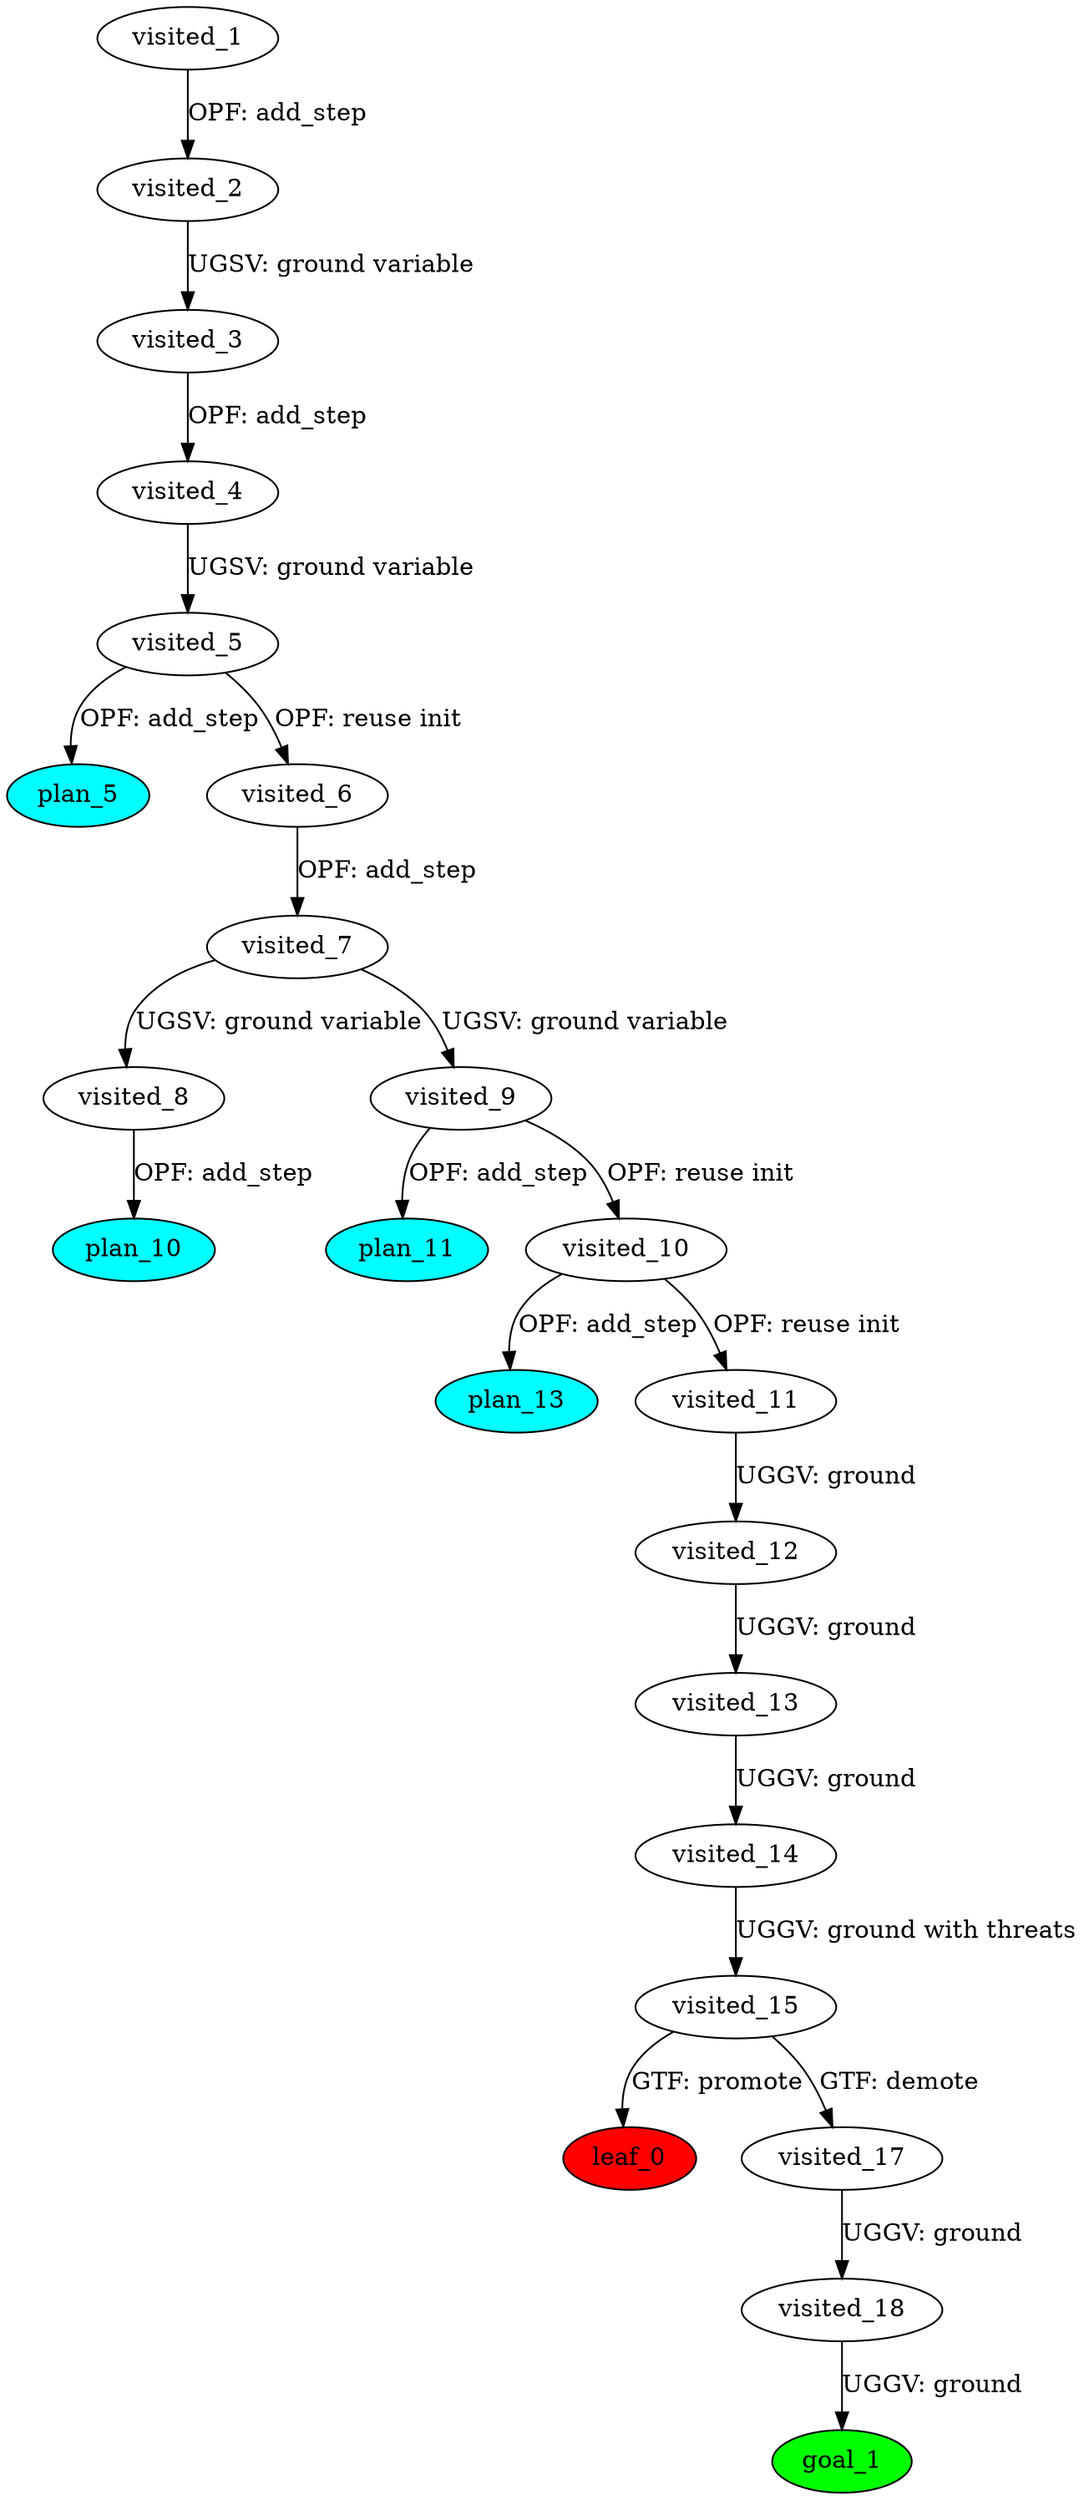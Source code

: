 digraph {
	"482444a3-14ff-1487-cdb9-d7701df1e64e" [label=plan_0 fillcolor=cyan style=filled]
	"482444a3-14ff-1487-cdb9-d7701df1e64e" [label=visited_1 fillcolor=white style=filled]
	"72e55592-05f6-0e85-e93f-d0f75d2d44bd" [label=plan_1 fillcolor=cyan style=filled]
	"482444a3-14ff-1487-cdb9-d7701df1e64e" -> "72e55592-05f6-0e85-e93f-d0f75d2d44bd" [label="OPF: add_step"]
	"72e55592-05f6-0e85-e93f-d0f75d2d44bd" [label=visited_2 fillcolor=white style=filled]
	"7f0a0b99-1529-890b-b297-193d274bab27" [label=plan_2 fillcolor=cyan style=filled]
	"72e55592-05f6-0e85-e93f-d0f75d2d44bd" -> "7f0a0b99-1529-890b-b297-193d274bab27" [label="UGSV: ground variable"]
	"7f0a0b99-1529-890b-b297-193d274bab27" [label=visited_3 fillcolor=white style=filled]
	"112a32b1-58d5-abbc-0bf8-1c67d2a5b8aa" [label=plan_3 fillcolor=cyan style=filled]
	"7f0a0b99-1529-890b-b297-193d274bab27" -> "112a32b1-58d5-abbc-0bf8-1c67d2a5b8aa" [label="OPF: add_step"]
	"112a32b1-58d5-abbc-0bf8-1c67d2a5b8aa" [label=visited_4 fillcolor=white style=filled]
	"7eff594a-7596-0085-361f-4e4505f2bfc7" [label=plan_4 fillcolor=cyan style=filled]
	"112a32b1-58d5-abbc-0bf8-1c67d2a5b8aa" -> "7eff594a-7596-0085-361f-4e4505f2bfc7" [label="UGSV: ground variable"]
	"7eff594a-7596-0085-361f-4e4505f2bfc7" [label=visited_5 fillcolor=white style=filled]
	"d13fcf34-e9db-eb06-857a-9e2b2481e965" [label=plan_5 fillcolor=cyan style=filled]
	"7eff594a-7596-0085-361f-4e4505f2bfc7" -> "d13fcf34-e9db-eb06-857a-9e2b2481e965" [label="OPF: add_step"]
	"e90d4ca3-4747-f548-9a69-40fda6581eb6" [label=plan_6 fillcolor=cyan style=filled]
	"7eff594a-7596-0085-361f-4e4505f2bfc7" -> "e90d4ca3-4747-f548-9a69-40fda6581eb6" [label="OPF: reuse init"]
	"e90d4ca3-4747-f548-9a69-40fda6581eb6" [label=visited_6 fillcolor=white style=filled]
	"2bfced70-f051-7cca-fbc7-0393de6017cb" [label=plan_7 fillcolor=cyan style=filled]
	"e90d4ca3-4747-f548-9a69-40fda6581eb6" -> "2bfced70-f051-7cca-fbc7-0393de6017cb" [label="OPF: add_step"]
	"2bfced70-f051-7cca-fbc7-0393de6017cb" [label=visited_7 fillcolor=white style=filled]
	"53b8585f-ccbd-28ad-46e4-88c06ebb9bd1" [label=plan_8 fillcolor=cyan style=filled]
	"2bfced70-f051-7cca-fbc7-0393de6017cb" -> "53b8585f-ccbd-28ad-46e4-88c06ebb9bd1" [label="UGSV: ground variable"]
	"c5deff4f-d87a-529a-e216-e86f5a3ab324" [label=plan_9 fillcolor=cyan style=filled]
	"2bfced70-f051-7cca-fbc7-0393de6017cb" -> "c5deff4f-d87a-529a-e216-e86f5a3ab324" [label="UGSV: ground variable"]
	"53b8585f-ccbd-28ad-46e4-88c06ebb9bd1" [label=visited_8 fillcolor=white style=filled]
	"e789ba18-8609-b475-7627-16a0937d02f4" [label=plan_10 fillcolor=cyan style=filled]
	"53b8585f-ccbd-28ad-46e4-88c06ebb9bd1" -> "e789ba18-8609-b475-7627-16a0937d02f4" [label="OPF: add_step"]
	"c5deff4f-d87a-529a-e216-e86f5a3ab324" [label=visited_9 fillcolor=white style=filled]
	"2dc14bb0-8851-e00a-f18a-070ef2bb6a1b" [label=plan_11 fillcolor=cyan style=filled]
	"c5deff4f-d87a-529a-e216-e86f5a3ab324" -> "2dc14bb0-8851-e00a-f18a-070ef2bb6a1b" [label="OPF: add_step"]
	"95092352-f9d7-bd3a-169f-042d1d3216dc" [label=plan_12 fillcolor=cyan style=filled]
	"c5deff4f-d87a-529a-e216-e86f5a3ab324" -> "95092352-f9d7-bd3a-169f-042d1d3216dc" [label="OPF: reuse init"]
	"95092352-f9d7-bd3a-169f-042d1d3216dc" [label=visited_10 fillcolor=white style=filled]
	"d18d7c3d-74e7-40c7-40cc-a8ac4ee4fbe3" [label=plan_13 fillcolor=cyan style=filled]
	"95092352-f9d7-bd3a-169f-042d1d3216dc" -> "d18d7c3d-74e7-40c7-40cc-a8ac4ee4fbe3" [label="OPF: add_step"]
	"57d216a1-9294-15da-48b3-d5942c429d0c" [label=plan_14 fillcolor=cyan style=filled]
	"95092352-f9d7-bd3a-169f-042d1d3216dc" -> "57d216a1-9294-15da-48b3-d5942c429d0c" [label="OPF: reuse init"]
	"57d216a1-9294-15da-48b3-d5942c429d0c" [label=visited_11 fillcolor=white style=filled]
	"fd4a8d85-a553-28d4-fd61-fb7767eb6879" [label=plan_15 fillcolor=cyan style=filled]
	"57d216a1-9294-15da-48b3-d5942c429d0c" -> "fd4a8d85-a553-28d4-fd61-fb7767eb6879" [label="UGGV: ground"]
	"fd4a8d85-a553-28d4-fd61-fb7767eb6879" [label=visited_12 fillcolor=white style=filled]
	"b7429cfe-7093-ef02-e8a2-86188c4e49c7" [label=plan_16 fillcolor=cyan style=filled]
	"fd4a8d85-a553-28d4-fd61-fb7767eb6879" -> "b7429cfe-7093-ef02-e8a2-86188c4e49c7" [label="UGGV: ground"]
	"b7429cfe-7093-ef02-e8a2-86188c4e49c7" [label=visited_13 fillcolor=white style=filled]
	"6aafa5d0-62ba-ccaa-5a6f-1d28cdcd8a3d" [label=plan_17 fillcolor=cyan style=filled]
	"b7429cfe-7093-ef02-e8a2-86188c4e49c7" -> "6aafa5d0-62ba-ccaa-5a6f-1d28cdcd8a3d" [label="UGGV: ground"]
	"6aafa5d0-62ba-ccaa-5a6f-1d28cdcd8a3d" [label=visited_14 fillcolor=white style=filled]
	"2676dbbb-722e-81cd-f2ed-abf75b5a2bca" [label=plan_18 fillcolor=cyan style=filled]
	"6aafa5d0-62ba-ccaa-5a6f-1d28cdcd8a3d" -> "2676dbbb-722e-81cd-f2ed-abf75b5a2bca" [label="UGGV: ground with threats"]
	"2676dbbb-722e-81cd-f2ed-abf75b5a2bca" [label=visited_15 fillcolor=white style=filled]
	"dfbd27e5-210b-9b54-7340-e5cf24fe8b2f" [label=plan_19 fillcolor=cyan style=filled]
	"2676dbbb-722e-81cd-f2ed-abf75b5a2bca" -> "dfbd27e5-210b-9b54-7340-e5cf24fe8b2f" [label="GTF: promote"]
	"6f312452-ae22-d9a4-fc2b-fafa236c069a" [label=plan_20 fillcolor=cyan style=filled]
	"2676dbbb-722e-81cd-f2ed-abf75b5a2bca" -> "6f312452-ae22-d9a4-fc2b-fafa236c069a" [label="GTF: demote"]
	"dfbd27e5-210b-9b54-7340-e5cf24fe8b2f" [label=visited_16 fillcolor=white style=filled]
	"dfbd27e5-210b-9b54-7340-e5cf24fe8b2f" [label=leaf_0 fillcolor=red style=filled]
	"6f312452-ae22-d9a4-fc2b-fafa236c069a" [label=visited_17 fillcolor=white style=filled]
	"8061bc56-322f-1fd6-e151-2a51b86df95f" [label=plan_21 fillcolor=cyan style=filled]
	"6f312452-ae22-d9a4-fc2b-fafa236c069a" -> "8061bc56-322f-1fd6-e151-2a51b86df95f" [label="UGGV: ground"]
	"8061bc56-322f-1fd6-e151-2a51b86df95f" [label=visited_18 fillcolor=white style=filled]
	"2d55e287-6422-7b1f-726f-8c7da06a9816" [label=plan_22 fillcolor=cyan style=filled]
	"8061bc56-322f-1fd6-e151-2a51b86df95f" -> "2d55e287-6422-7b1f-726f-8c7da06a9816" [label="UGGV: ground"]
	"2d55e287-6422-7b1f-726f-8c7da06a9816" [label=visited_19 fillcolor=white style=filled]
	"2d55e287-6422-7b1f-726f-8c7da06a9816" [label=goal_1 fillcolor=green style=filled]
}
